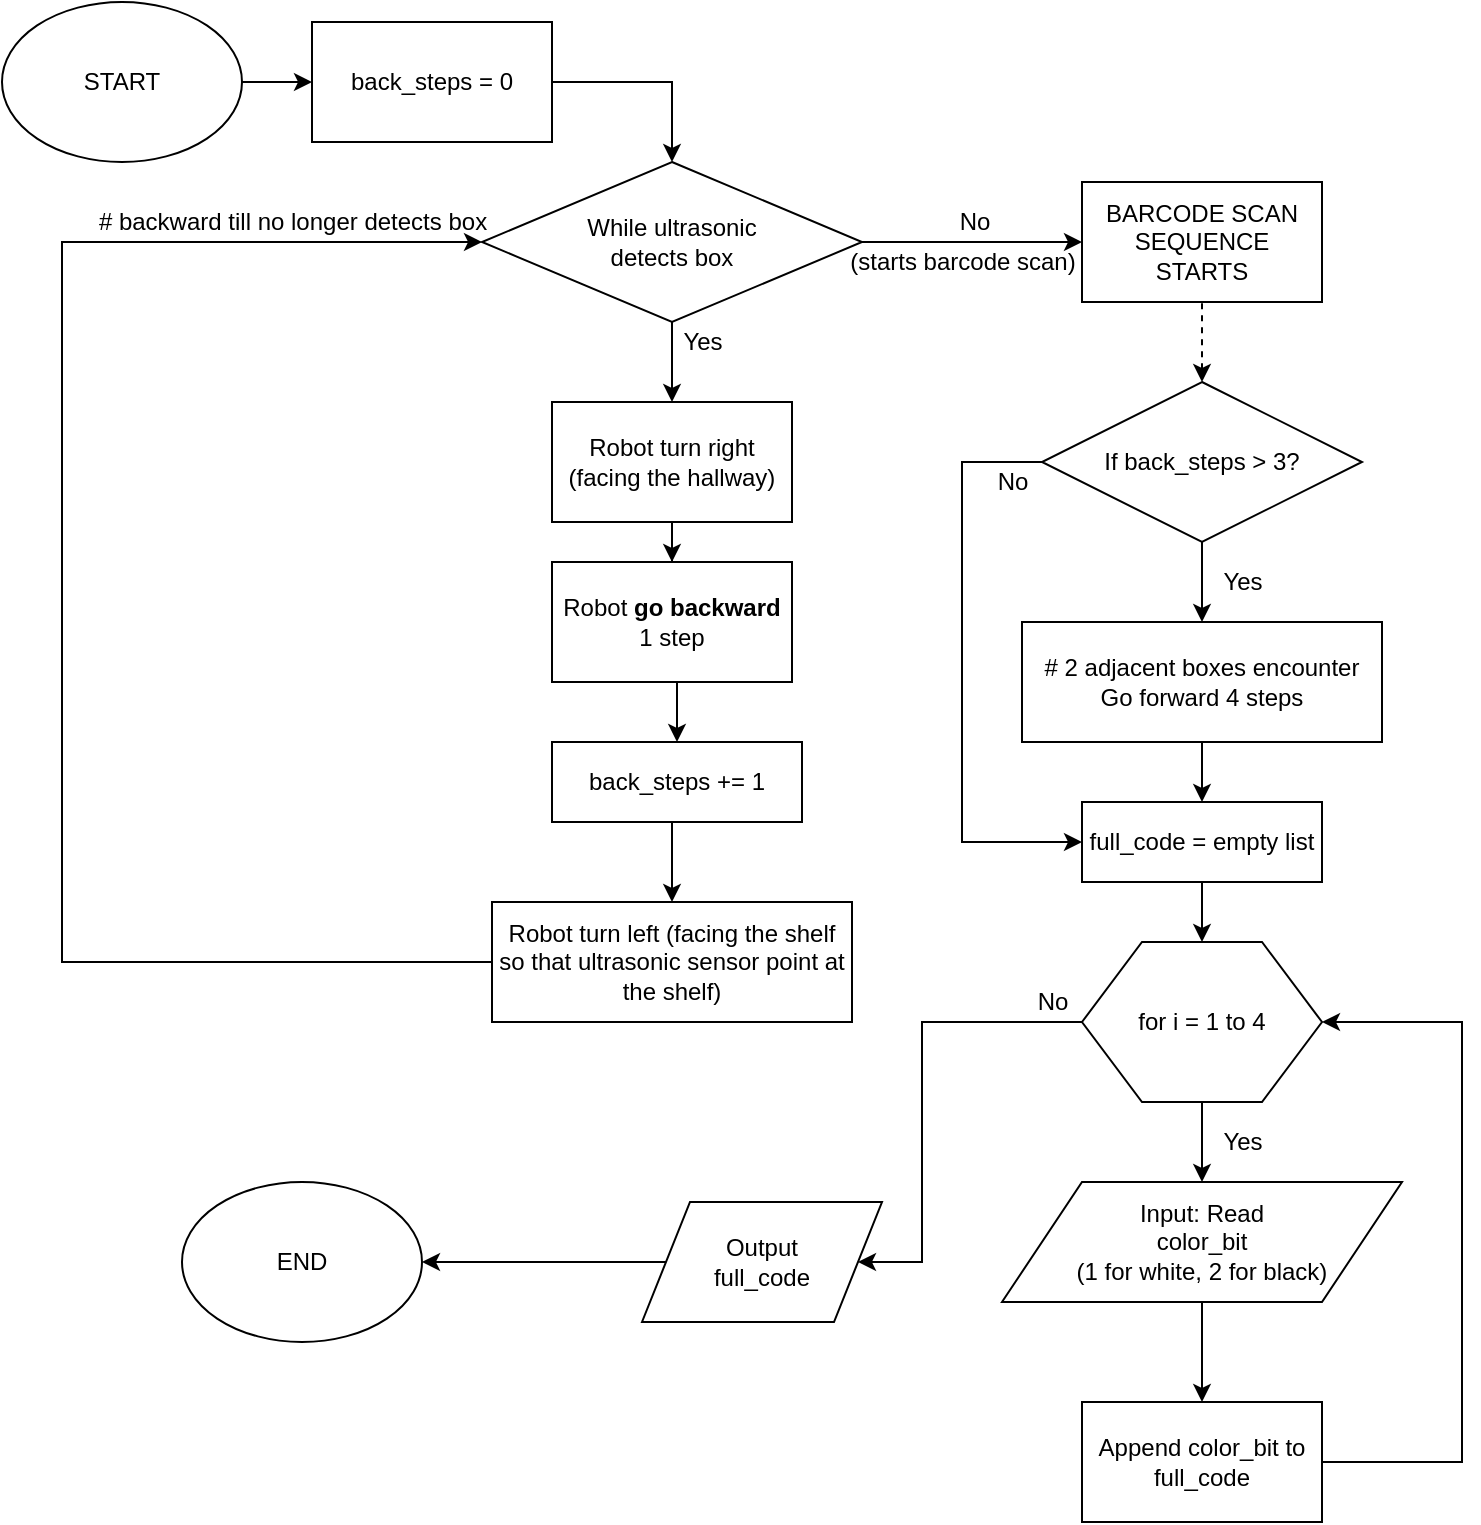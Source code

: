 <mxfile version="13.0.1" type="device"><diagram id="fosZo5NhgZ_G-QD69mSq" name="Page-1"><mxGraphModel dx="788" dy="1530" grid="1" gridSize="10" guides="1" tooltips="1" connect="1" arrows="1" fold="1" page="1" pageScale="1" pageWidth="850" pageHeight="1100" math="0" shadow="0"><root><mxCell id="0"/><mxCell id="1" parent="0"/><mxCell id="jkZd4XDwwneteybBOMyn-2" style="edgeStyle=orthogonalEdgeStyle;rounded=0;orthogonalLoop=1;jettySize=auto;html=1;exitX=1;exitY=0.5;exitDx=0;exitDy=0;entryX=0;entryY=0.5;entryDx=0;entryDy=0;" edge="1" parent="1" source="wLsk1JEwgN2uIFq_B2Rt-1" target="jkZd4XDwwneteybBOMyn-1"><mxGeometry relative="1" as="geometry"/></mxCell><mxCell id="wLsk1JEwgN2uIFq_B2Rt-1" value="START" style="ellipse;whiteSpace=wrap;html=1;" parent="1" vertex="1"><mxGeometry x="60" y="-40" width="120" height="80" as="geometry"/></mxCell><mxCell id="wLsk1JEwgN2uIFq_B2Rt-4" value="" style="edgeStyle=orthogonalEdgeStyle;rounded=0;orthogonalLoop=1;jettySize=auto;html=1;" parent="1" source="wLsk1JEwgN2uIFq_B2Rt-2" target="wLsk1JEwgN2uIFq_B2Rt-3" edge="1"><mxGeometry relative="1" as="geometry"/></mxCell><mxCell id="wLsk1JEwgN2uIFq_B2Rt-17" value="" style="edgeStyle=orthogonalEdgeStyle;rounded=0;orthogonalLoop=1;jettySize=auto;html=1;entryX=0;entryY=0.5;entryDx=0;entryDy=0;" parent="1" source="wLsk1JEwgN2uIFq_B2Rt-2" target="wLsk1JEwgN2uIFq_B2Rt-15" edge="1"><mxGeometry relative="1" as="geometry"><mxPoint x="570" y="80" as="targetPoint"/></mxGeometry></mxCell><mxCell id="wLsk1JEwgN2uIFq_B2Rt-2" value="While ultrasonic&lt;br&gt;detects box" style="rhombus;whiteSpace=wrap;html=1;" parent="1" vertex="1"><mxGeometry x="300" y="40" width="190" height="80" as="geometry"/></mxCell><mxCell id="wLsk1JEwgN2uIFq_B2Rt-7" value="" style="edgeStyle=orthogonalEdgeStyle;rounded=0;orthogonalLoop=1;jettySize=auto;html=1;" parent="1" source="wLsk1JEwgN2uIFq_B2Rt-3" target="wLsk1JEwgN2uIFq_B2Rt-6" edge="1"><mxGeometry relative="1" as="geometry"/></mxCell><mxCell id="wLsk1JEwgN2uIFq_B2Rt-3" value="Robot turn right (facing the hallway)" style="rounded=0;whiteSpace=wrap;html=1;" parent="1" vertex="1"><mxGeometry x="335" y="160" width="120" height="60" as="geometry"/></mxCell><mxCell id="jkZd4XDwwneteybBOMyn-5" style="edgeStyle=orthogonalEdgeStyle;rounded=0;orthogonalLoop=1;jettySize=auto;html=1;exitX=0.5;exitY=1;exitDx=0;exitDy=0;entryX=0.5;entryY=0;entryDx=0;entryDy=0;" edge="1" parent="1" source="wLsk1JEwgN2uIFq_B2Rt-6" target="jkZd4XDwwneteybBOMyn-4"><mxGeometry relative="1" as="geometry"/></mxCell><mxCell id="wLsk1JEwgN2uIFq_B2Rt-6" value="Robot &lt;b&gt;go backward&lt;/b&gt; 1 step" style="rounded=0;whiteSpace=wrap;html=1;" parent="1" vertex="1"><mxGeometry x="335" y="240" width="120" height="60" as="geometry"/></mxCell><mxCell id="jkZd4XDwwneteybBOMyn-7" style="edgeStyle=orthogonalEdgeStyle;rounded=0;orthogonalLoop=1;jettySize=auto;html=1;exitX=0;exitY=0.5;exitDx=0;exitDy=0;entryX=0;entryY=0.5;entryDx=0;entryDy=0;" edge="1" parent="1" source="wLsk1JEwgN2uIFq_B2Rt-8" target="wLsk1JEwgN2uIFq_B2Rt-2"><mxGeometry relative="1" as="geometry"><mxPoint x="40" y="80" as="targetPoint"/><Array as="points"><mxPoint x="90" y="440"/><mxPoint x="90" y="80"/></Array></mxGeometry></mxCell><mxCell id="wLsk1JEwgN2uIFq_B2Rt-8" value="Robot turn left (facing the shelf so that ultrasonic sensor point at the shelf)" style="rounded=0;whiteSpace=wrap;html=1;" parent="1" vertex="1"><mxGeometry x="305" y="410" width="180" height="60" as="geometry"/></mxCell><mxCell id="wLsk1JEwgN2uIFq_B2Rt-5" value="Yes" style="text;html=1;align=center;verticalAlign=middle;resizable=0;points=[];autosize=1;" parent="1" vertex="1"><mxGeometry x="390" y="120" width="40" height="20" as="geometry"/></mxCell><mxCell id="wLsk1JEwgN2uIFq_B2Rt-14" value="# backward till no longer detects box" style="text;html=1;align=center;verticalAlign=middle;resizable=0;points=[];autosize=1;" parent="1" vertex="1"><mxGeometry x="100" y="60" width="210" height="20" as="geometry"/></mxCell><mxCell id="wLsk1JEwgN2uIFq_B2Rt-15" value="BARCODE SCAN&lt;br&gt;SEQUENCE&lt;br&gt;STARTS" style="rounded=0;whiteSpace=wrap;html=1;" parent="1" vertex="1"><mxGeometry x="600" y="50" width="120" height="60" as="geometry"/></mxCell><mxCell id="wLsk1JEwgN2uIFq_B2Rt-18" value="No" style="text;html=1;align=center;verticalAlign=middle;resizable=0;points=[];autosize=1;" parent="1" vertex="1"><mxGeometry x="531" y="60" width="30" height="20" as="geometry"/></mxCell><mxCell id="wLsk1JEwgN2uIFq_B2Rt-19" value="(starts barcode scan)" style="text;html=1;align=center;verticalAlign=middle;resizable=0;points=[];autosize=1;" parent="1" vertex="1"><mxGeometry x="475" y="80" width="130" height="20" as="geometry"/></mxCell><mxCell id="wLsk1JEwgN2uIFq_B2Rt-20" value="" style="endArrow=none;dashed=1;html=1;entryX=0.5;entryY=1;entryDx=0;entryDy=0;startArrow=classic;startFill=1;exitX=0.5;exitY=0;exitDx=0;exitDy=0;" parent="1" source="jkZd4XDwwneteybBOMyn-9" target="wLsk1JEwgN2uIFq_B2Rt-15" edge="1"><mxGeometry width="50" height="50" relative="1" as="geometry"><mxPoint x="660" y="210" as="sourcePoint"/><mxPoint x="700" y="190" as="targetPoint"/></mxGeometry></mxCell><mxCell id="wLsk1JEwgN2uIFq_B2Rt-26" value="" style="edgeStyle=orthogonalEdgeStyle;rounded=0;orthogonalLoop=1;jettySize=auto;html=1;startArrow=none;startFill=0;entryX=0.5;entryY=0;entryDx=0;entryDy=0;" parent="1" source="wLsk1JEwgN2uIFq_B2Rt-21" target="wLsk1JEwgN2uIFq_B2Rt-28" edge="1"><mxGeometry relative="1" as="geometry"><mxPoint x="660" y="560" as="targetPoint"/><Array as="points"/></mxGeometry></mxCell><mxCell id="wLsk1JEwgN2uIFq_B2Rt-35" style="edgeStyle=orthogonalEdgeStyle;rounded=0;orthogonalLoop=1;jettySize=auto;html=1;exitX=0;exitY=0.5;exitDx=0;exitDy=0;startArrow=none;startFill=0;entryX=1;entryY=0.5;entryDx=0;entryDy=0;" parent="1" source="wLsk1JEwgN2uIFq_B2Rt-21" target="wLsk1JEwgN2uIFq_B2Rt-34" edge="1"><mxGeometry relative="1" as="geometry"><Array as="points"><mxPoint x="520" y="470"/><mxPoint x="520" y="590"/></Array></mxGeometry></mxCell><mxCell id="wLsk1JEwgN2uIFq_B2Rt-21" value="for i = 1 to 4" style="shape=hexagon;perimeter=hexagonPerimeter2;whiteSpace=wrap;html=1;" parent="1" vertex="1"><mxGeometry x="600" y="430" width="120" height="80" as="geometry"/></mxCell><mxCell id="wLsk1JEwgN2uIFq_B2Rt-24" style="edgeStyle=orthogonalEdgeStyle;rounded=0;orthogonalLoop=1;jettySize=auto;html=1;exitX=0.5;exitY=1;exitDx=0;exitDy=0;entryX=0.5;entryY=0;entryDx=0;entryDy=0;startArrow=none;startFill=0;" parent="1" source="wLsk1JEwgN2uIFq_B2Rt-22" target="wLsk1JEwgN2uIFq_B2Rt-21" edge="1"><mxGeometry relative="1" as="geometry"/></mxCell><mxCell id="wLsk1JEwgN2uIFq_B2Rt-22" value="full_code = empty list" style="rounded=0;whiteSpace=wrap;html=1;" parent="1" vertex="1"><mxGeometry x="600" y="360" width="120" height="40" as="geometry"/></mxCell><mxCell id="wLsk1JEwgN2uIFq_B2Rt-30" value="" style="edgeStyle=orthogonalEdgeStyle;rounded=0;orthogonalLoop=1;jettySize=auto;html=1;startArrow=none;startFill=0;entryX=0.5;entryY=0;entryDx=0;entryDy=0;" parent="1" source="wLsk1JEwgN2uIFq_B2Rt-28" target="wLsk1JEwgN2uIFq_B2Rt-31" edge="1"><mxGeometry relative="1" as="geometry"><mxPoint x="660" y="690" as="targetPoint"/></mxGeometry></mxCell><mxCell id="wLsk1JEwgN2uIFq_B2Rt-28" value="Input: Read&lt;br&gt;color_bit&lt;br&gt;(1 for white, 2 for black)" style="shape=parallelogram;perimeter=parallelogramPerimeter;whiteSpace=wrap;html=1;" parent="1" vertex="1"><mxGeometry x="560" y="550" width="200" height="60" as="geometry"/></mxCell><mxCell id="wLsk1JEwgN2uIFq_B2Rt-32" style="edgeStyle=orthogonalEdgeStyle;rounded=0;orthogonalLoop=1;jettySize=auto;html=1;exitX=1;exitY=0.5;exitDx=0;exitDy=0;startArrow=none;startFill=0;entryX=1;entryY=0.5;entryDx=0;entryDy=0;" parent="1" source="wLsk1JEwgN2uIFq_B2Rt-31" target="wLsk1JEwgN2uIFq_B2Rt-21" edge="1"><mxGeometry relative="1" as="geometry"><mxPoint x="790" y="470" as="targetPoint"/><Array as="points"><mxPoint x="790" y="690"/><mxPoint x="790" y="470"/></Array></mxGeometry></mxCell><mxCell id="wLsk1JEwgN2uIFq_B2Rt-31" value="Append color_bit to&lt;br&gt;full_code" style="rounded=0;whiteSpace=wrap;html=1;" parent="1" vertex="1"><mxGeometry x="600" y="660" width="120" height="60" as="geometry"/></mxCell><mxCell id="wLsk1JEwgN2uIFq_B2Rt-33" value="Yes" style="text;html=1;align=center;verticalAlign=middle;resizable=0;points=[];autosize=1;" parent="1" vertex="1"><mxGeometry x="660" y="520" width="40" height="20" as="geometry"/></mxCell><mxCell id="wLsk1JEwgN2uIFq_B2Rt-39" style="edgeStyle=orthogonalEdgeStyle;rounded=0;orthogonalLoop=1;jettySize=auto;html=1;exitX=0;exitY=0.5;exitDx=0;exitDy=0;entryX=1;entryY=0.5;entryDx=0;entryDy=0;startArrow=none;startFill=0;" parent="1" source="wLsk1JEwgN2uIFq_B2Rt-34" target="wLsk1JEwgN2uIFq_B2Rt-38" edge="1"><mxGeometry relative="1" as="geometry"/></mxCell><mxCell id="wLsk1JEwgN2uIFq_B2Rt-34" value="Output&lt;br&gt;full_code" style="shape=parallelogram;perimeter=parallelogramPerimeter;whiteSpace=wrap;html=1;" parent="1" vertex="1"><mxGeometry x="380" y="560" width="120" height="60" as="geometry"/></mxCell><mxCell id="wLsk1JEwgN2uIFq_B2Rt-37" value="No" style="text;html=1;align=center;verticalAlign=middle;resizable=0;points=[];autosize=1;" parent="1" vertex="1"><mxGeometry x="570" y="450" width="30" height="20" as="geometry"/></mxCell><mxCell id="wLsk1JEwgN2uIFq_B2Rt-38" value="END" style="ellipse;whiteSpace=wrap;html=1;" parent="1" vertex="1"><mxGeometry x="150" y="550" width="120" height="80" as="geometry"/></mxCell><mxCell id="jkZd4XDwwneteybBOMyn-3" style="edgeStyle=orthogonalEdgeStyle;rounded=0;orthogonalLoop=1;jettySize=auto;html=1;exitX=1;exitY=0.5;exitDx=0;exitDy=0;entryX=0.5;entryY=0;entryDx=0;entryDy=0;" edge="1" parent="1" source="jkZd4XDwwneteybBOMyn-1" target="wLsk1JEwgN2uIFq_B2Rt-2"><mxGeometry relative="1" as="geometry"/></mxCell><mxCell id="jkZd4XDwwneteybBOMyn-1" value="back_steps = 0" style="rounded=0;whiteSpace=wrap;html=1;" vertex="1" parent="1"><mxGeometry x="215" y="-30" width="120" height="60" as="geometry"/></mxCell><mxCell id="jkZd4XDwwneteybBOMyn-6" style="edgeStyle=orthogonalEdgeStyle;rounded=0;orthogonalLoop=1;jettySize=auto;html=1;exitX=0.5;exitY=1;exitDx=0;exitDy=0;entryX=0.5;entryY=0;entryDx=0;entryDy=0;" edge="1" parent="1" source="jkZd4XDwwneteybBOMyn-4" target="wLsk1JEwgN2uIFq_B2Rt-8"><mxGeometry relative="1" as="geometry"><Array as="points"><mxPoint x="395" y="370"/></Array></mxGeometry></mxCell><mxCell id="jkZd4XDwwneteybBOMyn-4" value="back_steps += 1" style="rounded=0;whiteSpace=wrap;html=1;" vertex="1" parent="1"><mxGeometry x="335" y="330" width="125" height="40" as="geometry"/></mxCell><mxCell id="jkZd4XDwwneteybBOMyn-11" style="edgeStyle=orthogonalEdgeStyle;rounded=0;orthogonalLoop=1;jettySize=auto;html=1;exitX=0.5;exitY=1;exitDx=0;exitDy=0;entryX=0.5;entryY=0;entryDx=0;entryDy=0;" edge="1" parent="1" source="jkZd4XDwwneteybBOMyn-9" target="jkZd4XDwwneteybBOMyn-10"><mxGeometry relative="1" as="geometry"/></mxCell><mxCell id="jkZd4XDwwneteybBOMyn-13" style="edgeStyle=orthogonalEdgeStyle;rounded=0;orthogonalLoop=1;jettySize=auto;html=1;exitX=0;exitY=0.5;exitDx=0;exitDy=0;entryX=0;entryY=0.5;entryDx=0;entryDy=0;" edge="1" parent="1" source="jkZd4XDwwneteybBOMyn-9" target="wLsk1JEwgN2uIFq_B2Rt-22"><mxGeometry relative="1" as="geometry"><mxPoint x="520" y="390" as="targetPoint"/><Array as="points"><mxPoint x="540" y="190"/><mxPoint x="540" y="380"/></Array></mxGeometry></mxCell><mxCell id="jkZd4XDwwneteybBOMyn-9" value="If back_steps &amp;gt; 3?" style="rhombus;whiteSpace=wrap;html=1;" vertex="1" parent="1"><mxGeometry x="580" y="150" width="160" height="80" as="geometry"/></mxCell><mxCell id="jkZd4XDwwneteybBOMyn-15" style="edgeStyle=orthogonalEdgeStyle;rounded=0;orthogonalLoop=1;jettySize=auto;html=1;exitX=0.5;exitY=1;exitDx=0;exitDy=0;entryX=0.5;entryY=0;entryDx=0;entryDy=0;" edge="1" parent="1" source="jkZd4XDwwneteybBOMyn-10" target="wLsk1JEwgN2uIFq_B2Rt-22"><mxGeometry relative="1" as="geometry"/></mxCell><mxCell id="jkZd4XDwwneteybBOMyn-10" value="# 2 adjacent boxes encounter&lt;br&gt;Go forward 4 steps" style="rounded=0;whiteSpace=wrap;html=1;" vertex="1" parent="1"><mxGeometry x="570" y="270" width="180" height="60" as="geometry"/></mxCell><mxCell id="jkZd4XDwwneteybBOMyn-12" value="Yes" style="text;html=1;align=center;verticalAlign=middle;resizable=0;points=[];autosize=1;" vertex="1" parent="1"><mxGeometry x="660" y="240" width="40" height="20" as="geometry"/></mxCell><mxCell id="jkZd4XDwwneteybBOMyn-14" value="No" style="text;html=1;align=center;verticalAlign=middle;resizable=0;points=[];autosize=1;" vertex="1" parent="1"><mxGeometry x="550" y="190" width="30" height="20" as="geometry"/></mxCell></root></mxGraphModel></diagram></mxfile>